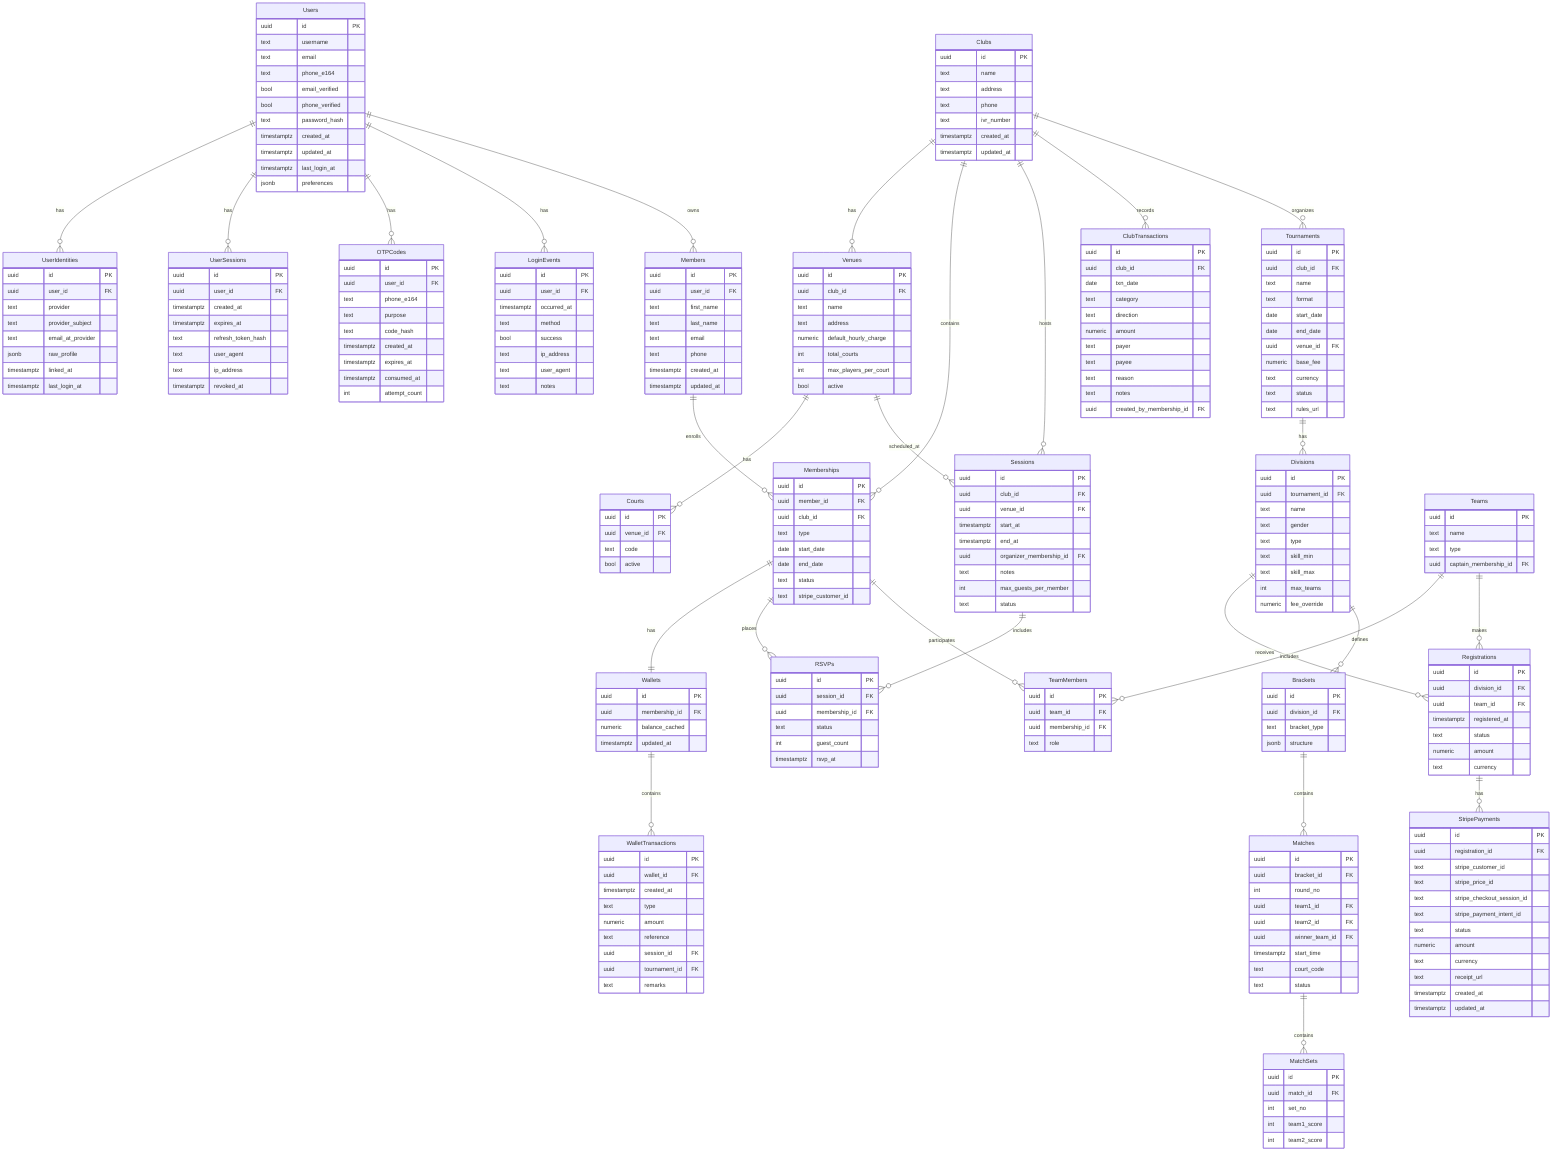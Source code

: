 erDiagram
  %% ==================== Relationships ====================
  Users ||--o{ UserIdentities : has
  Users ||--o{ UserSessions : has
  Users ||--o{ OTPCodes : has
  Users ||--o{ LoginEvents : has
  Users ||--o{ Members : owns

  Clubs ||--o{ Venues : has
  Venues ||--o{ Courts : has

  Members ||--o{ Memberships : enrolls
  Clubs ||--o{ Memberships : contains

  Memberships ||--|| Wallets : has
  Wallets ||--o{ WalletTransactions : contains

  Clubs ||--o{ Sessions : hosts
  Venues ||--o{ Sessions : scheduled_at
  Sessions ||--o{ RSVPs : includes
  Memberships ||--o{ RSVPs : places

  Clubs ||--o{ ClubTransactions : records

  Clubs ||--o{ Tournaments : organizes
  Tournaments ||--o{ Divisions : has
  Teams ||--o{ TeamMembers : includes
  Memberships ||--o{ TeamMembers : participates
  Divisions ||--o{ Registrations : receives
  Teams ||--o{ Registrations : makes
  Registrations ||--o{ StripePayments : has

  Divisions ||--o{ Brackets : defines
  Brackets ||--o{ Matches : contains
  Matches ||--o{ MatchSets : contains

  %% ==================== Entities ====================
  Users {
    uuid id PK
    text username
    text email
    text phone_e164
    bool email_verified
    bool phone_verified
    text password_hash
    timestamptz created_at
    timestamptz updated_at
    timestamptz last_login_at
    jsonb preferences
  }

  UserIdentities {
    uuid id PK
    uuid user_id FK
    text provider
    text provider_subject
    text email_at_provider
    jsonb raw_profile
    timestamptz linked_at
    timestamptz last_login_at
  }

  UserSessions {
    uuid id PK
    uuid user_id FK
    timestamptz created_at
    timestamptz expires_at
    text refresh_token_hash
    text user_agent
    text ip_address
    timestamptz revoked_at
  }

  OTPCodes {
    uuid id PK
    uuid user_id FK
    text phone_e164
    text purpose
    text code_hash
    timestamptz created_at
    timestamptz expires_at
    timestamptz consumed_at
    int attempt_count
  }

  LoginEvents {
    uuid id PK
    uuid user_id FK
    timestamptz occurred_at
    text method
    bool success
    text ip_address
    text user_agent
    text notes
  }

  Members {
    uuid id PK
    uuid user_id FK
    text first_name
    text last_name
    text email
    text phone
    timestamptz created_at
    timestamptz updated_at
  }

  Clubs {
    uuid id PK
    text name
    text address
    text phone
    text ivr_number
    timestamptz created_at
    timestamptz updated_at
  }

  Venues {
    uuid id PK
    uuid club_id FK
    text name
    text address
    numeric default_hourly_charge
    int total_courts
    int max_players_per_court
    bool active
  }

  Courts {
    uuid id PK
    uuid venue_id FK
    text code
    bool active
  }

  Memberships {
    uuid id PK
    uuid member_id FK
    uuid club_id FK
    text type
    date start_date
    date end_date
    text status
    text stripe_customer_id
  }

  Sessions {
    uuid id PK
    uuid club_id FK
    uuid venue_id FK
    timestamptz start_at
    timestamptz end_at
    uuid organizer_membership_id FK
    text notes
    int max_guests_per_member
    text status
  }

  RSVPs {
    uuid id PK
    uuid session_id FK
    uuid membership_id FK
    text status
    int guest_count
    timestamptz rsvp_at
  }

  Wallets {
    uuid id PK
    uuid membership_id FK
    numeric balance_cached
    timestamptz updated_at
  }

  WalletTransactions {
    uuid id PK
    uuid wallet_id FK
    timestamptz created_at
    text type
    numeric amount
    text reference
    uuid session_id FK
    uuid tournament_id FK
    text remarks
  }

  ClubTransactions {
    uuid id PK
    uuid club_id FK
    date txn_date
    text category
    text direction
    numeric amount
    text payer
    text payee
    text reason
    text notes
    uuid created_by_membership_id FK
  }

  Tournaments {
    uuid id PK
    uuid club_id FK
    text name
    text format
    date start_date
    date end_date
    uuid venue_id FK
    numeric base_fee
    text currency
    text status
    text rules_url
  }

  Divisions {
    uuid id PK
    uuid tournament_id FK
    text name
    text gender
    text type
    text skill_min
    text skill_max
    int max_teams
    numeric fee_override
  }

  Teams {
    uuid id PK
    text name
    text type
    uuid captain_membership_id FK
  }

  TeamMembers {
    uuid id PK
    uuid team_id FK
    uuid membership_id FK
    text role
  }

  Registrations {
    uuid id PK
    uuid division_id FK
    uuid team_id FK
    timestamptz registered_at
    text status
    numeric amount
    text currency
  }

  StripePayments {
    uuid id PK
    uuid registration_id FK
    text stripe_customer_id
    text stripe_price_id
    text stripe_checkout_session_id
    text stripe_payment_intent_id
    text status
    numeric amount
    text currency
    text receipt_url
    timestamptz created_at
    timestamptz updated_at
  }

  Brackets {
    uuid id PK
    uuid division_id FK
    text bracket_type
    jsonb structure
  }

  Matches {
    uuid id PK
    uuid bracket_id FK
    int round_no
    uuid team1_id FK
    uuid team2_id FK
    uuid winner_team_id FK
    timestamptz start_time
    text court_code
    text status
  }

  MatchSets {
    uuid id PK
    uuid match_id FK
    int set_no
    int team1_score
    int team2_score
  }